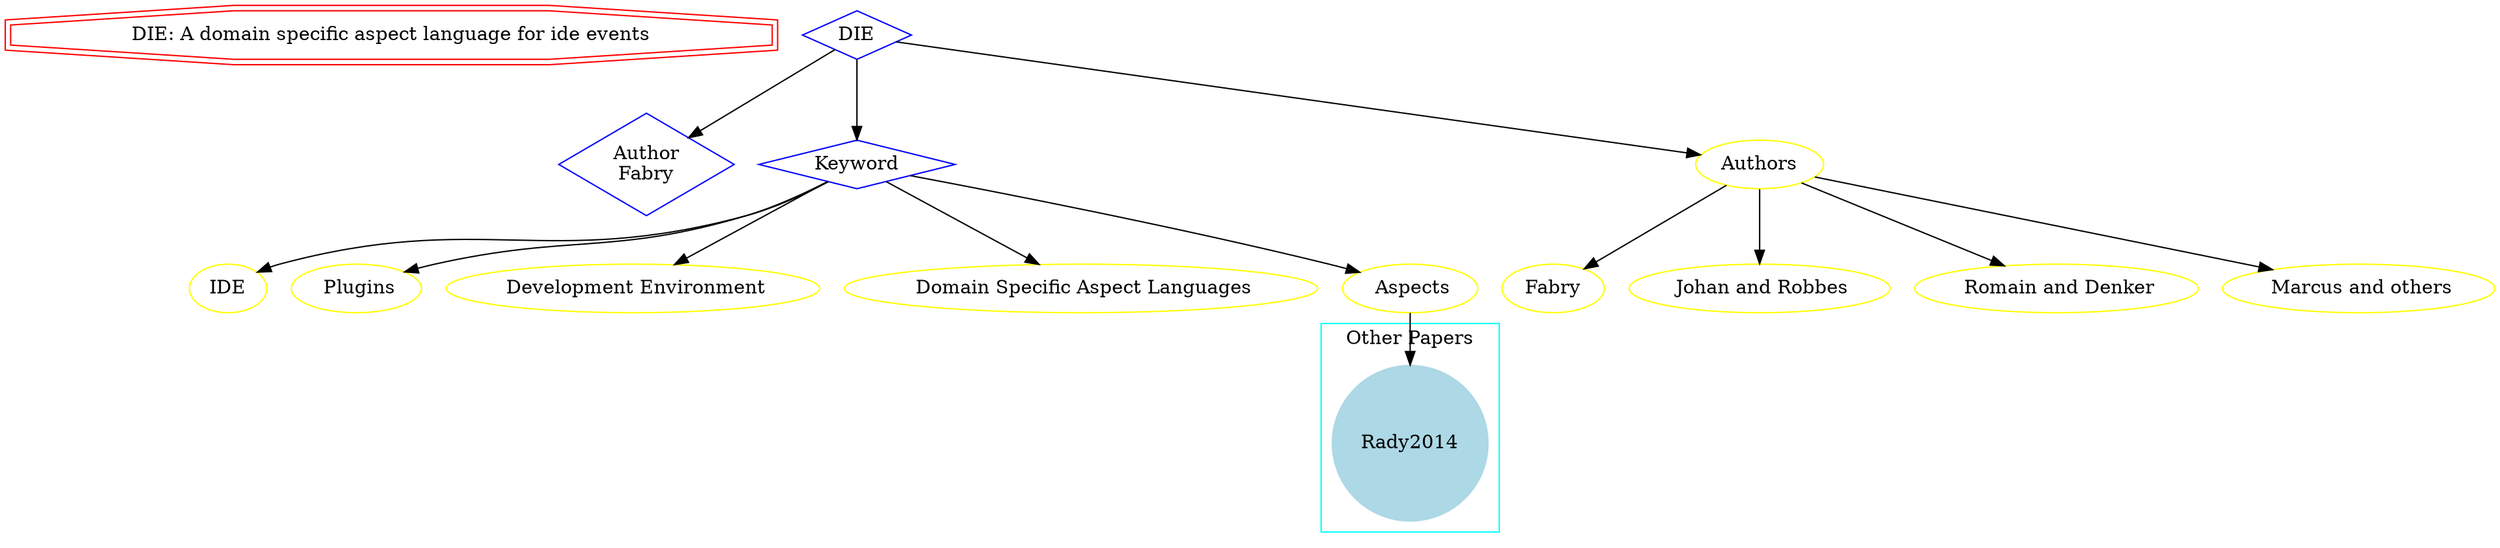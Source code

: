 strict digraph mind_map57 {
	node [color=red shape=doubleoctagon]
	"DIE: A domain specific aspect language for ide events"
	node [color=blue shape=diamond]
	"Author
Fabry"
	Keyword
	DIE:" A domain specific aspect language for ide events" -> "Author
Fabry"
	DIE:" A domain specific aspect language for ide events" -> Keyword
	node [color=yellow shape=ellipse]
	IDE
	Keyword -> IDE
	" Plugins"
	Keyword -> " Plugins"
	" Development Environment"
	Keyword -> " Development Environment"
	" Domain Specific Aspect Languages"
	Keyword -> " Domain Specific Aspect Languages"
	" Aspects"
	Keyword -> " Aspects"
	subgraph cluster_0 {
		node [style=filled]
		node [color=lightblue shape=circle]
		label="Other Papers"
		color=cyan
		Rady2014
	}
	" Aspects" -> Rady2014
	DIE:" A domain specific aspect language for ide events" -> Authors
	Authors -> Fabry
	Authors -> " Johan and Robbes"
	Authors -> " Romain and Denker"
	Authors -> " Marcus and others"
}
